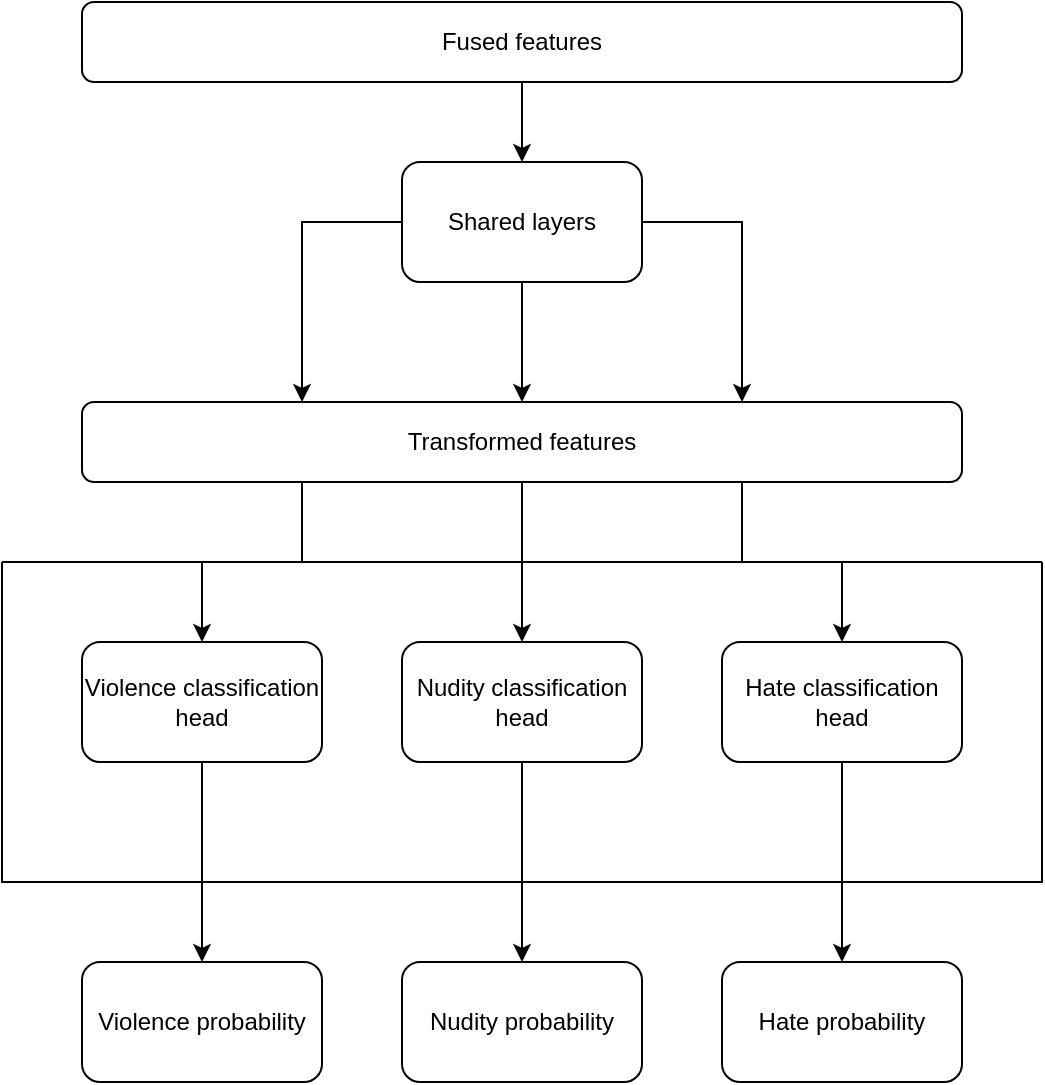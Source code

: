 <mxfile version="22.1.7" type="device">
  <diagram id="FiXUJnzLlhFP-MB1lQGa" name="Page-1">
    <mxGraphModel dx="882" dy="578" grid="1" gridSize="10" guides="1" tooltips="1" connect="1" arrows="1" fold="1" page="1" pageScale="1" pageWidth="850" pageHeight="1100" math="0" shadow="0">
      <root>
        <mxCell id="0" />
        <mxCell id="1" parent="0" />
        <mxCell id="vgRy7pZKUeW7eWB3Pxzg-1" value="Nudity probability" style="rounded=1;whiteSpace=wrap;html=1;" parent="1" vertex="1">
          <mxGeometry x="240" y="520" width="120" height="60" as="geometry" />
        </mxCell>
        <mxCell id="vgRy7pZKUeW7eWB3Pxzg-2" style="edgeStyle=orthogonalEdgeStyle;rounded=0;orthogonalLoop=1;jettySize=auto;html=1;exitX=0.5;exitY=1;exitDx=0;exitDy=0;entryX=0.5;entryY=0;entryDx=0;entryDy=0;" parent="1" source="vgRy7pZKUeW7eWB3Pxzg-3" target="vgRy7pZKUeW7eWB3Pxzg-12" edge="1">
          <mxGeometry relative="1" as="geometry" />
        </mxCell>
        <mxCell id="vgRy7pZKUeW7eWB3Pxzg-3" value="Violence classification head" style="rounded=1;whiteSpace=wrap;html=1;" parent="1" vertex="1">
          <mxGeometry x="80" y="360" width="120" height="60" as="geometry" />
        </mxCell>
        <mxCell id="vgRy7pZKUeW7eWB3Pxzg-20" style="edgeStyle=orthogonalEdgeStyle;rounded=0;orthogonalLoop=1;jettySize=auto;html=1;exitX=0.5;exitY=1;exitDx=0;exitDy=0;entryX=0.5;entryY=0;entryDx=0;entryDy=0;" parent="1" source="vgRy7pZKUeW7eWB3Pxzg-7" target="vgRy7pZKUeW7eWB3Pxzg-14" edge="1">
          <mxGeometry relative="1" as="geometry" />
        </mxCell>
        <mxCell id="vgRy7pZKUeW7eWB3Pxzg-7" value="Fused features" style="rounded=1;whiteSpace=wrap;html=1;" parent="1" vertex="1">
          <mxGeometry x="80" y="40" width="440" height="40" as="geometry" />
        </mxCell>
        <mxCell id="vgRy7pZKUeW7eWB3Pxzg-8" style="edgeStyle=orthogonalEdgeStyle;rounded=0;orthogonalLoop=1;jettySize=auto;html=1;exitX=0.5;exitY=1;exitDx=0;exitDy=0;entryX=0.5;entryY=0;entryDx=0;entryDy=0;" parent="1" source="vgRy7pZKUeW7eWB3Pxzg-9" target="vgRy7pZKUeW7eWB3Pxzg-1" edge="1">
          <mxGeometry relative="1" as="geometry" />
        </mxCell>
        <mxCell id="vgRy7pZKUeW7eWB3Pxzg-9" value="Nudity classification head" style="rounded=1;whiteSpace=wrap;html=1;" parent="1" vertex="1">
          <mxGeometry x="240" y="360" width="120" height="60" as="geometry" />
        </mxCell>
        <mxCell id="vgRy7pZKUeW7eWB3Pxzg-10" style="edgeStyle=orthogonalEdgeStyle;rounded=0;orthogonalLoop=1;jettySize=auto;html=1;exitX=0.5;exitY=1;exitDx=0;exitDy=0;entryX=0.5;entryY=0;entryDx=0;entryDy=0;" parent="1" source="vgRy7pZKUeW7eWB3Pxzg-11" target="vgRy7pZKUeW7eWB3Pxzg-13" edge="1">
          <mxGeometry relative="1" as="geometry" />
        </mxCell>
        <mxCell id="vgRy7pZKUeW7eWB3Pxzg-11" value="Hate classification head" style="rounded=1;whiteSpace=wrap;html=1;" parent="1" vertex="1">
          <mxGeometry x="400" y="360" width="120" height="60" as="geometry" />
        </mxCell>
        <mxCell id="vgRy7pZKUeW7eWB3Pxzg-12" value="Violence probability" style="rounded=1;whiteSpace=wrap;html=1;" parent="1" vertex="1">
          <mxGeometry x="80" y="520" width="120" height="60" as="geometry" />
        </mxCell>
        <mxCell id="vgRy7pZKUeW7eWB3Pxzg-13" value="Hate probability" style="rounded=1;whiteSpace=wrap;html=1;" parent="1" vertex="1">
          <mxGeometry x="400" y="520" width="120" height="60" as="geometry" />
        </mxCell>
        <mxCell id="vgRy7pZKUeW7eWB3Pxzg-22" style="edgeStyle=orthogonalEdgeStyle;rounded=0;orthogonalLoop=1;jettySize=auto;html=1;exitX=0.5;exitY=1;exitDx=0;exitDy=0;entryX=0.5;entryY=0;entryDx=0;entryDy=0;" parent="1" source="vgRy7pZKUeW7eWB3Pxzg-14" target="vgRy7pZKUeW7eWB3Pxzg-15" edge="1">
          <mxGeometry relative="1" as="geometry" />
        </mxCell>
        <mxCell id="vgRy7pZKUeW7eWB3Pxzg-25" style="edgeStyle=orthogonalEdgeStyle;rounded=0;orthogonalLoop=1;jettySize=auto;html=1;exitX=1;exitY=0.5;exitDx=0;exitDy=0;entryX=0.75;entryY=0;entryDx=0;entryDy=0;" parent="1" source="vgRy7pZKUeW7eWB3Pxzg-14" target="vgRy7pZKUeW7eWB3Pxzg-15" edge="1">
          <mxGeometry relative="1" as="geometry" />
        </mxCell>
        <mxCell id="vgRy7pZKUeW7eWB3Pxzg-26" style="edgeStyle=orthogonalEdgeStyle;rounded=0;orthogonalLoop=1;jettySize=auto;html=1;exitX=0;exitY=0.5;exitDx=0;exitDy=0;entryX=0.25;entryY=0;entryDx=0;entryDy=0;" parent="1" source="vgRy7pZKUeW7eWB3Pxzg-14" target="vgRy7pZKUeW7eWB3Pxzg-15" edge="1">
          <mxGeometry relative="1" as="geometry">
            <Array as="points">
              <mxPoint x="190" y="150" />
            </Array>
          </mxGeometry>
        </mxCell>
        <mxCell id="vgRy7pZKUeW7eWB3Pxzg-14" value="Shared layers" style="rounded=1;whiteSpace=wrap;html=1;" parent="1" vertex="1">
          <mxGeometry x="240" y="120" width="120" height="60" as="geometry" />
        </mxCell>
        <mxCell id="vgRy7pZKUeW7eWB3Pxzg-17" style="edgeStyle=orthogonalEdgeStyle;rounded=0;orthogonalLoop=1;jettySize=auto;html=1;exitX=0.5;exitY=1;exitDx=0;exitDy=0;entryX=0.5;entryY=0;entryDx=0;entryDy=0;" parent="1" source="vgRy7pZKUeW7eWB3Pxzg-15" target="vgRy7pZKUeW7eWB3Pxzg-9" edge="1">
          <mxGeometry relative="1" as="geometry" />
        </mxCell>
        <mxCell id="vgRy7pZKUeW7eWB3Pxzg-18" style="edgeStyle=orthogonalEdgeStyle;rounded=0;orthogonalLoop=1;jettySize=auto;html=1;exitX=0.25;exitY=1;exitDx=0;exitDy=0;entryX=0.5;entryY=0;entryDx=0;entryDy=0;" parent="1" source="vgRy7pZKUeW7eWB3Pxzg-15" target="vgRy7pZKUeW7eWB3Pxzg-3" edge="1">
          <mxGeometry relative="1" as="geometry" />
        </mxCell>
        <mxCell id="vgRy7pZKUeW7eWB3Pxzg-19" style="edgeStyle=orthogonalEdgeStyle;rounded=0;orthogonalLoop=1;jettySize=auto;html=1;exitX=0.75;exitY=1;exitDx=0;exitDy=0;entryX=0.5;entryY=0;entryDx=0;entryDy=0;" parent="1" source="vgRy7pZKUeW7eWB3Pxzg-15" target="vgRy7pZKUeW7eWB3Pxzg-11" edge="1">
          <mxGeometry relative="1" as="geometry" />
        </mxCell>
        <mxCell id="vgRy7pZKUeW7eWB3Pxzg-15" value="Transformed features" style="rounded=1;whiteSpace=wrap;html=1;" parent="1" vertex="1">
          <mxGeometry x="80" y="240" width="440" height="40" as="geometry" />
        </mxCell>
        <mxCell id="vgRy7pZKUeW7eWB3Pxzg-28" value="" style="swimlane;startSize=0;" parent="1" vertex="1">
          <mxGeometry x="40" y="320" width="520" height="160" as="geometry" />
        </mxCell>
      </root>
    </mxGraphModel>
  </diagram>
</mxfile>
